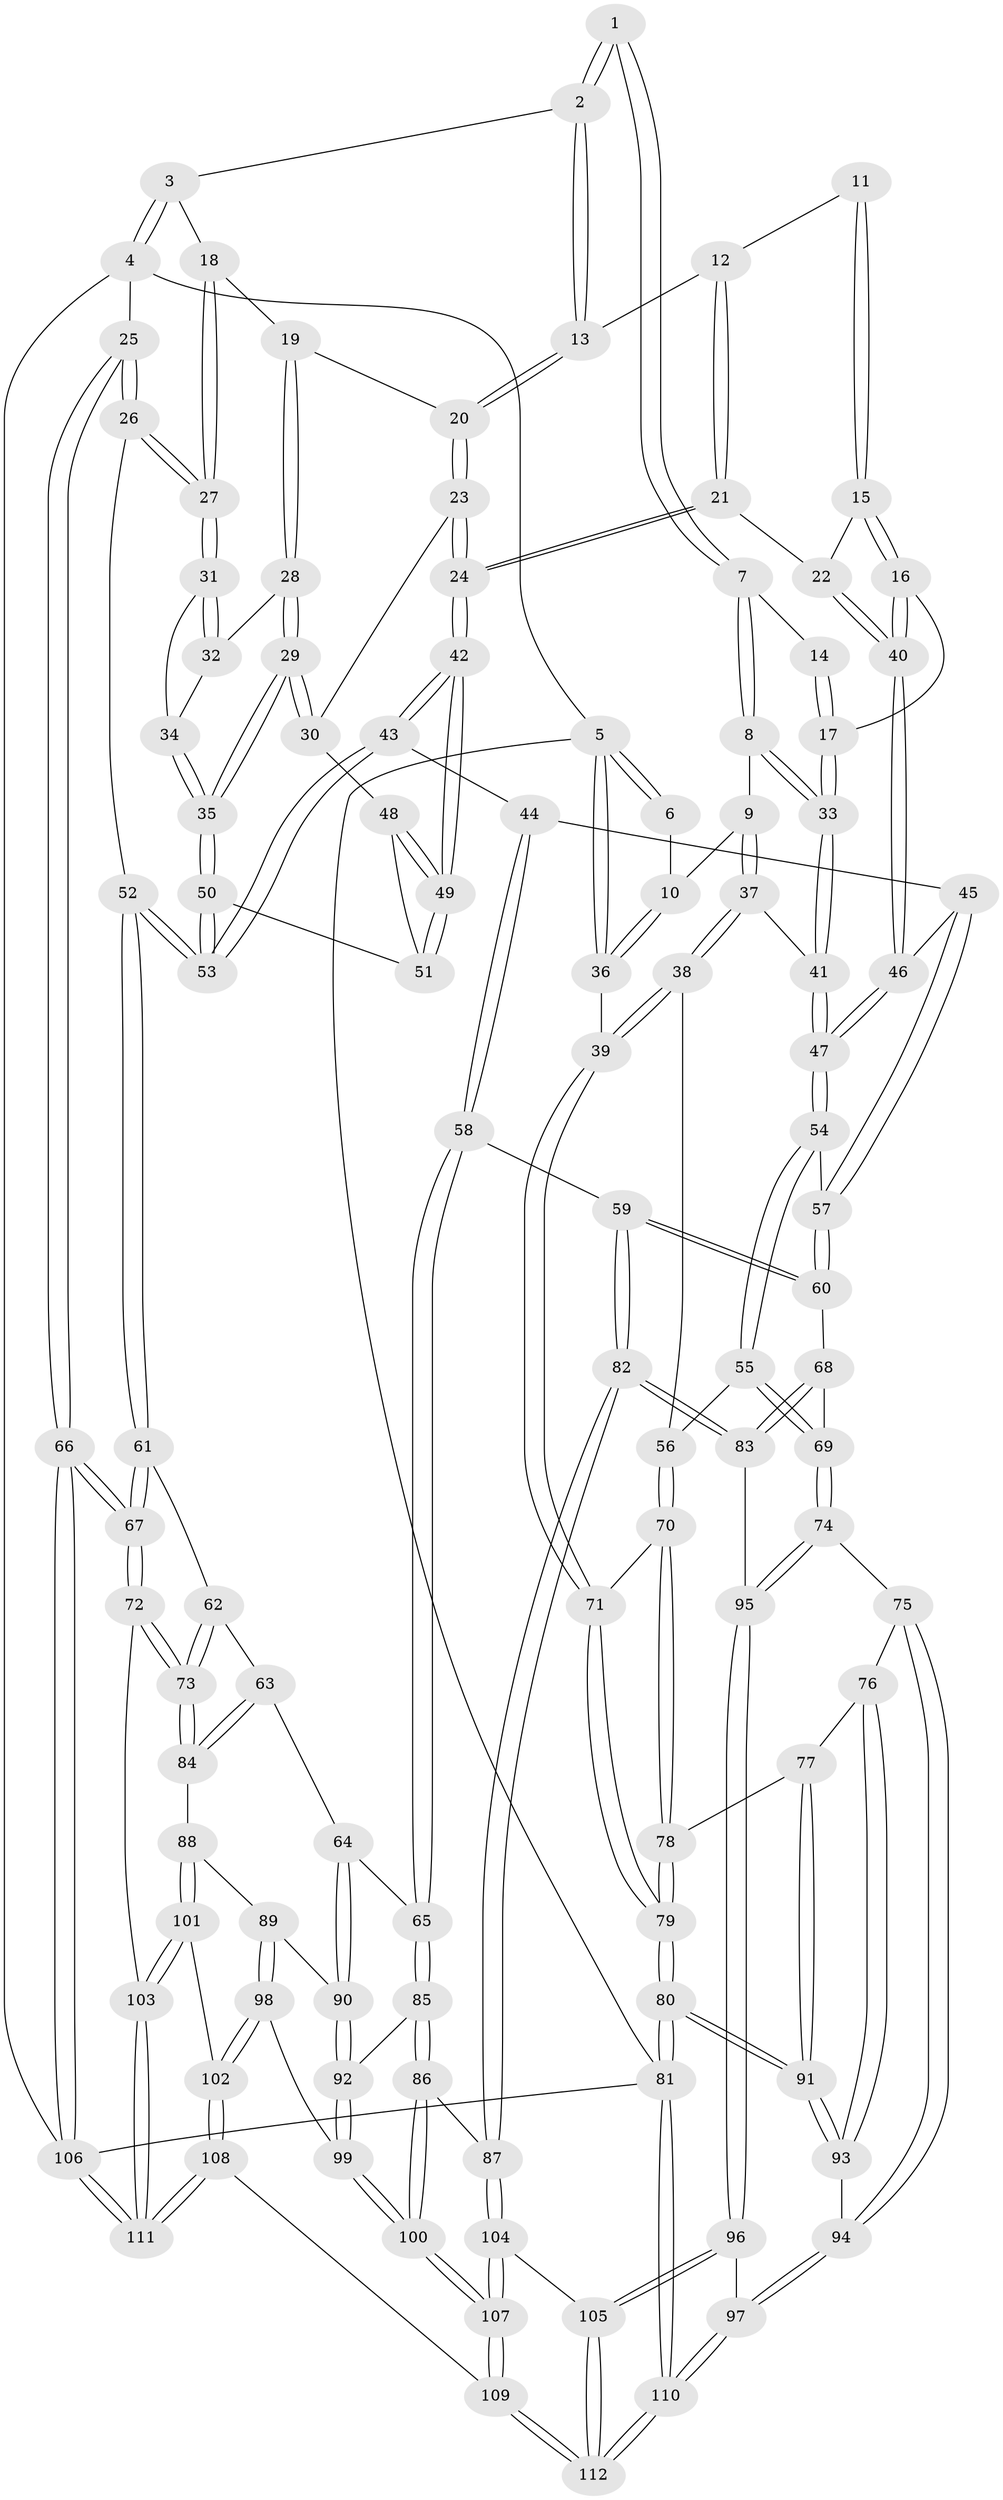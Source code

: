 // Generated by graph-tools (version 1.1) at 2025/16/03/09/25 04:16:57]
// undirected, 112 vertices, 277 edges
graph export_dot {
graph [start="1"]
  node [color=gray90,style=filled];
  1 [pos="+0.1725621270408971+0"];
  2 [pos="+0.6513467006732439+0"];
  3 [pos="+0.9487925864247129+0"];
  4 [pos="+1+0"];
  5 [pos="+0+0"];
  6 [pos="+0+0"];
  7 [pos="+0.23555031082618483+0.09462706212936715"];
  8 [pos="+0.23052825015096925+0.12068197331122812"];
  9 [pos="+0.08559523778685009+0.1821669349463464"];
  10 [pos="+0.07971952239563182+0.18165887557561214"];
  11 [pos="+0.5067061152813237+0.06990074445944507"];
  12 [pos="+0.5833497679788171+0.0009000546043057098"];
  13 [pos="+0.649902245603237+0"];
  14 [pos="+0.3857015660197727+0.10881959550777735"];
  15 [pos="+0.45573633113477385+0.1964969613512289"];
  16 [pos="+0.4069823650956333+0.22818971382026468"];
  17 [pos="+0.4055629417132596+0.22782766075874167"];
  18 [pos="+0.903885929560888+0.16186219875597285"];
  19 [pos="+0.7695533357654895+0.1255839279931464"];
  20 [pos="+0.7068473282863198+0.05766095711884972"];
  21 [pos="+0.5541371808756645+0.23863142708581317"];
  22 [pos="+0.4983549333036311+0.22475819845453837"];
  23 [pos="+0.6710604035808795+0.22849920063624962"];
  24 [pos="+0.5743267920586527+0.2824774249228104"];
  25 [pos="+1+0.30005461265963534"];
  26 [pos="+1+0.3096976015323136"];
  27 [pos="+1+0.2654716985855849"];
  28 [pos="+0.7705302626667405+0.1288322702796778"];
  29 [pos="+0.7572010182180372+0.31023388152578907"];
  30 [pos="+0.6932626664227447+0.2591743328647752"];
  31 [pos="+0.9055753031186794+0.2502009114719616"];
  32 [pos="+0.8178065805026038+0.21443637480551236"];
  33 [pos="+0.2658370877972644+0.2373304994015265"];
  34 [pos="+0.8011771139026229+0.27781886940992956"];
  35 [pos="+0.7650323482791549+0.32185236260734285"];
  36 [pos="+0+0.30340031203093565"];
  37 [pos="+0.1256773983574075+0.3224420173638234"];
  38 [pos="+0+0.3484983434335098"];
  39 [pos="+0+0.34376461386952306"];
  40 [pos="+0.4547737361831817+0.32496082938785675"];
  41 [pos="+0.23591153432516052+0.35905864151525346"];
  42 [pos="+0.5536772554666107+0.3687142122812841"];
  43 [pos="+0.5444988807261697+0.3843807014919403"];
  44 [pos="+0.5304342520295176+0.39666588480655346"];
  45 [pos="+0.49183597948096075+0.3887994760327128"];
  46 [pos="+0.47182261955176347+0.37625182735718987"];
  47 [pos="+0.23882299025442955+0.36746851772412803"];
  48 [pos="+0.6683611077985118+0.30106552042241247"];
  49 [pos="+0.5721783239185688+0.36239069298494814"];
  50 [pos="+0.7674111862623216+0.33772910254814237"];
  51 [pos="+0.6856481103368487+0.33707740750098375"];
  52 [pos="+0.8309154626818271+0.4515968640175909"];
  53 [pos="+0.8129208943950973+0.4319665088122233"];
  54 [pos="+0.22114699965814924+0.4686276897416112"];
  55 [pos="+0.20419214542204953+0.4883213071097945"];
  56 [pos="+0.16210431674254516+0.5002469989644243"];
  57 [pos="+0.36406691071689656+0.5320194822488458"];
  58 [pos="+0.5779398399734309+0.5645811030853943"];
  59 [pos="+0.5029462211254346+0.5988384309769742"];
  60 [pos="+0.40145089347376206+0.5915728950313919"];
  61 [pos="+0.8287491660458636+0.45938823999396466"];
  62 [pos="+0.8241803486629564+0.47109506586386896"];
  63 [pos="+0.7777932717247327+0.5522783323995374"];
  64 [pos="+0.7427820511268716+0.5720107758589312"];
  65 [pos="+0.6169741523204392+0.5853500877105572"];
  66 [pos="+1+0.7262525114556396"];
  67 [pos="+1+0.7252173395413651"];
  68 [pos="+0.38576051385053217+0.6150035934078099"];
  69 [pos="+0.23971662397266863+0.6641891584928975"];
  70 [pos="+0.08079997880629398+0.5785226426586346"];
  71 [pos="+0+0.3644368932251717"];
  72 [pos="+1+0.7179700614221106"];
  73 [pos="+1+0.7167195206722771"];
  74 [pos="+0.2378877044184716+0.6715003700689148"];
  75 [pos="+0.16735242600585196+0.6774827534490272"];
  76 [pos="+0.09017288585905295+0.6664142780815325"];
  77 [pos="+0.06295862486554843+0.6339151060450541"];
  78 [pos="+0.05845470886686313+0.6233683890049566"];
  79 [pos="+0+0.6225436532636598"];
  80 [pos="+0+0.9324030612388422"];
  81 [pos="+0+1"];
  82 [pos="+0.4605717427232503+0.7760351349262826"];
  83 [pos="+0.3846800057087891+0.7319313164688155"];
  84 [pos="+0.9123708741217529+0.7029112382080847"];
  85 [pos="+0.61040801417403+0.7158995491150002"];
  86 [pos="+0.5616239331742765+0.7954963681855968"];
  87 [pos="+0.4665040020971628+0.7860814203770183"];
  88 [pos="+0.8434909587789986+0.7685521593234725"];
  89 [pos="+0.7907478254734498+0.747153238501706"];
  90 [pos="+0.7495420805720237+0.7134556949638474"];
  91 [pos="+0+0.8221088932775497"];
  92 [pos="+0.7037526043082634+0.7561829403504567"];
  93 [pos="+0.08594693977558182+0.8017256255710397"];
  94 [pos="+0.10528732869520102+0.8087791598360613"];
  95 [pos="+0.26208023813500925+0.7541093161183547"];
  96 [pos="+0.23657571468023175+0.8270652673664401"];
  97 [pos="+0.1501537135892441+0.8319339319331519"];
  98 [pos="+0.71700870649102+0.8309545084961096"];
  99 [pos="+0.7101311459087948+0.8255234890787764"];
  100 [pos="+0.5882049175576876+0.8338244659769118"];
  101 [pos="+0.8332316936869155+0.8453176084346159"];
  102 [pos="+0.7369314539231275+0.8547835577515853"];
  103 [pos="+0.8601394556883332+0.8776335278599091"];
  104 [pos="+0.4480585948497128+0.8202530611777124"];
  105 [pos="+0.3215373120244244+0.9506746236859008"];
  106 [pos="+1+1"];
  107 [pos="+0.5966970707201791+1"];
  108 [pos="+0.6503306411598562+1"];
  109 [pos="+0.6055014553857129+1"];
  110 [pos="+0+1"];
  111 [pos="+1+1"];
  112 [pos="+0.33898537429249614+1"];
  1 -- 2;
  1 -- 2;
  1 -- 7;
  1 -- 7;
  2 -- 3;
  2 -- 13;
  2 -- 13;
  3 -- 4;
  3 -- 4;
  3 -- 18;
  4 -- 5;
  4 -- 25;
  4 -- 106;
  5 -- 6;
  5 -- 6;
  5 -- 36;
  5 -- 36;
  5 -- 81;
  6 -- 10;
  7 -- 8;
  7 -- 8;
  7 -- 14;
  8 -- 9;
  8 -- 33;
  8 -- 33;
  9 -- 10;
  9 -- 37;
  9 -- 37;
  10 -- 36;
  10 -- 36;
  11 -- 12;
  11 -- 15;
  11 -- 15;
  12 -- 13;
  12 -- 21;
  12 -- 21;
  13 -- 20;
  13 -- 20;
  14 -- 17;
  14 -- 17;
  15 -- 16;
  15 -- 16;
  15 -- 22;
  16 -- 17;
  16 -- 40;
  16 -- 40;
  17 -- 33;
  17 -- 33;
  18 -- 19;
  18 -- 27;
  18 -- 27;
  19 -- 20;
  19 -- 28;
  19 -- 28;
  20 -- 23;
  20 -- 23;
  21 -- 22;
  21 -- 24;
  21 -- 24;
  22 -- 40;
  22 -- 40;
  23 -- 24;
  23 -- 24;
  23 -- 30;
  24 -- 42;
  24 -- 42;
  25 -- 26;
  25 -- 26;
  25 -- 66;
  25 -- 66;
  26 -- 27;
  26 -- 27;
  26 -- 52;
  27 -- 31;
  27 -- 31;
  28 -- 29;
  28 -- 29;
  28 -- 32;
  29 -- 30;
  29 -- 30;
  29 -- 35;
  29 -- 35;
  30 -- 48;
  31 -- 32;
  31 -- 32;
  31 -- 34;
  32 -- 34;
  33 -- 41;
  33 -- 41;
  34 -- 35;
  34 -- 35;
  35 -- 50;
  35 -- 50;
  36 -- 39;
  37 -- 38;
  37 -- 38;
  37 -- 41;
  38 -- 39;
  38 -- 39;
  38 -- 56;
  39 -- 71;
  39 -- 71;
  40 -- 46;
  40 -- 46;
  41 -- 47;
  41 -- 47;
  42 -- 43;
  42 -- 43;
  42 -- 49;
  42 -- 49;
  43 -- 44;
  43 -- 53;
  43 -- 53;
  44 -- 45;
  44 -- 58;
  44 -- 58;
  45 -- 46;
  45 -- 57;
  45 -- 57;
  46 -- 47;
  46 -- 47;
  47 -- 54;
  47 -- 54;
  48 -- 49;
  48 -- 49;
  48 -- 51;
  49 -- 51;
  49 -- 51;
  50 -- 51;
  50 -- 53;
  50 -- 53;
  52 -- 53;
  52 -- 53;
  52 -- 61;
  52 -- 61;
  54 -- 55;
  54 -- 55;
  54 -- 57;
  55 -- 56;
  55 -- 69;
  55 -- 69;
  56 -- 70;
  56 -- 70;
  57 -- 60;
  57 -- 60;
  58 -- 59;
  58 -- 65;
  58 -- 65;
  59 -- 60;
  59 -- 60;
  59 -- 82;
  59 -- 82;
  60 -- 68;
  61 -- 62;
  61 -- 67;
  61 -- 67;
  62 -- 63;
  62 -- 73;
  62 -- 73;
  63 -- 64;
  63 -- 84;
  63 -- 84;
  64 -- 65;
  64 -- 90;
  64 -- 90;
  65 -- 85;
  65 -- 85;
  66 -- 67;
  66 -- 67;
  66 -- 106;
  66 -- 106;
  67 -- 72;
  67 -- 72;
  68 -- 69;
  68 -- 83;
  68 -- 83;
  69 -- 74;
  69 -- 74;
  70 -- 71;
  70 -- 78;
  70 -- 78;
  71 -- 79;
  71 -- 79;
  72 -- 73;
  72 -- 73;
  72 -- 103;
  73 -- 84;
  73 -- 84;
  74 -- 75;
  74 -- 95;
  74 -- 95;
  75 -- 76;
  75 -- 94;
  75 -- 94;
  76 -- 77;
  76 -- 93;
  76 -- 93;
  77 -- 78;
  77 -- 91;
  77 -- 91;
  78 -- 79;
  78 -- 79;
  79 -- 80;
  79 -- 80;
  80 -- 81;
  80 -- 81;
  80 -- 91;
  80 -- 91;
  81 -- 110;
  81 -- 110;
  81 -- 106;
  82 -- 83;
  82 -- 83;
  82 -- 87;
  82 -- 87;
  83 -- 95;
  84 -- 88;
  85 -- 86;
  85 -- 86;
  85 -- 92;
  86 -- 87;
  86 -- 100;
  86 -- 100;
  87 -- 104;
  87 -- 104;
  88 -- 89;
  88 -- 101;
  88 -- 101;
  89 -- 90;
  89 -- 98;
  89 -- 98;
  90 -- 92;
  90 -- 92;
  91 -- 93;
  91 -- 93;
  92 -- 99;
  92 -- 99;
  93 -- 94;
  94 -- 97;
  94 -- 97;
  95 -- 96;
  95 -- 96;
  96 -- 97;
  96 -- 105;
  96 -- 105;
  97 -- 110;
  97 -- 110;
  98 -- 99;
  98 -- 102;
  98 -- 102;
  99 -- 100;
  99 -- 100;
  100 -- 107;
  100 -- 107;
  101 -- 102;
  101 -- 103;
  101 -- 103;
  102 -- 108;
  102 -- 108;
  103 -- 111;
  103 -- 111;
  104 -- 105;
  104 -- 107;
  104 -- 107;
  105 -- 112;
  105 -- 112;
  106 -- 111;
  106 -- 111;
  107 -- 109;
  107 -- 109;
  108 -- 109;
  108 -- 111;
  108 -- 111;
  109 -- 112;
  109 -- 112;
  110 -- 112;
  110 -- 112;
}
